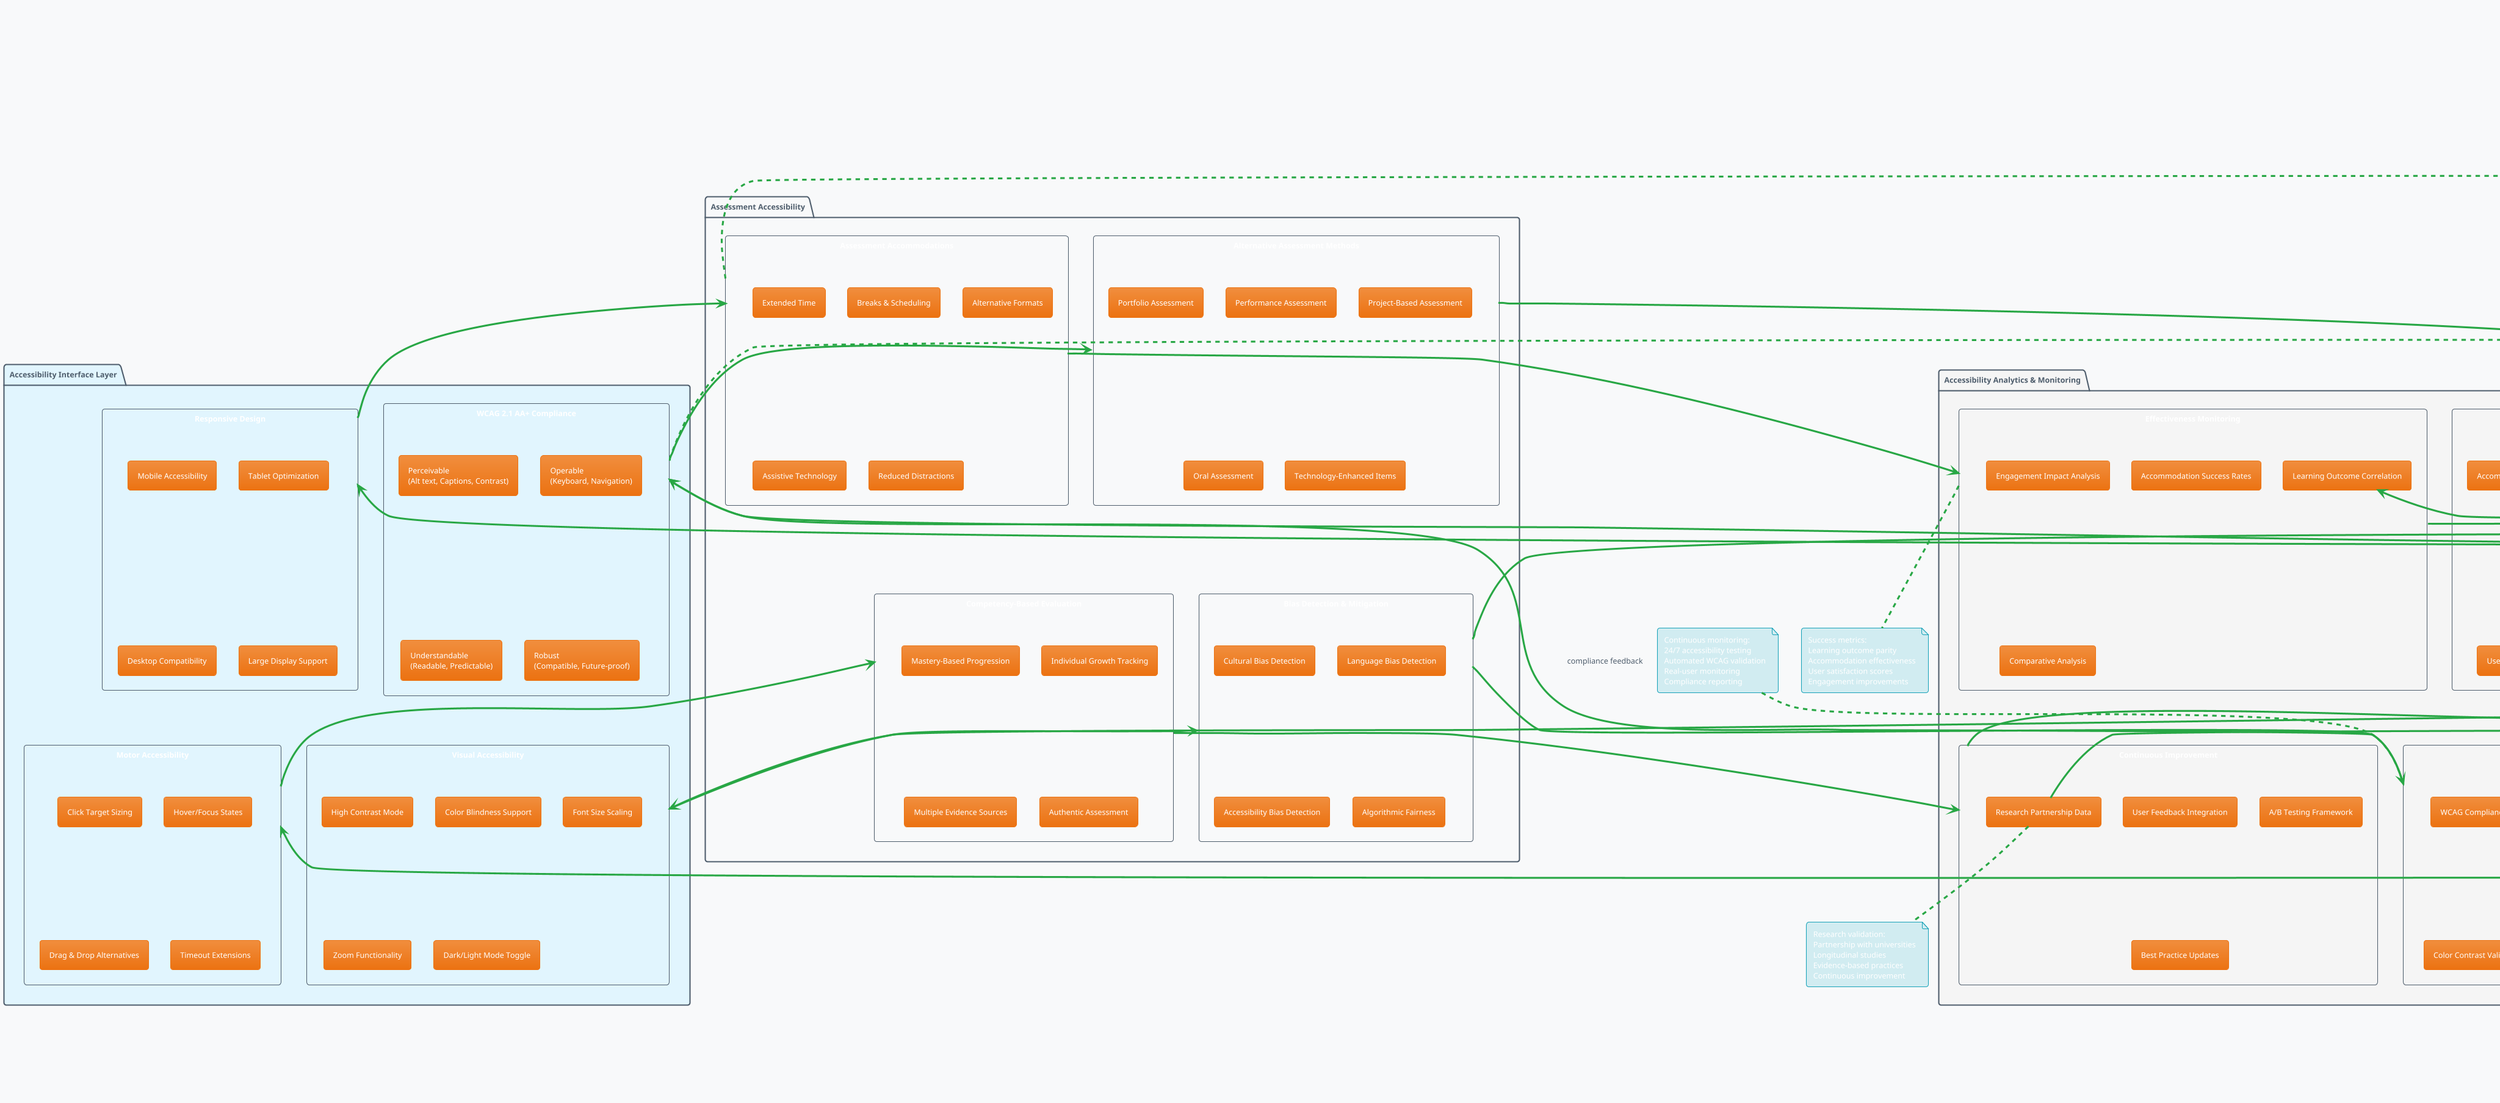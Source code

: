 @startuml EvalPoint Accessibility Architecture
!theme aws-orange

title EvalPoint - Accessibility Architecture\nUniversal Design for Learning (UDL) & WCAG 2.1 AA+ Implementation

skinparam backgroundColor #f8f9fa
skinparam componentStyle rectangle
skinparam rectangleBackgroundColor #ffffff
skinparam rectangleBorderColor #6c757d
skinparam arrowColor #28a745
skinparam noteBackgroundColor #d1ecf1
skinparam noteBorderColor #17a2b8

' Diverse User Base
package "Diverse User Base" as user_base #e8f5e8 {
  actor "Neurotypical Students" as neurotypical #lightblue
  actor "ADHD Students" as adhd #lightcoral
  actor "Autistic Students" as autism #lightgreen
  actor "Learning Disability Students" as ld #lightyellow
  actor "Twice-Exceptional Students" as twice_exceptional #lightpink
  actor "Visual Impairment Users" as visual_impairment #lightgray
  actor "Hearing Impairment Users" as hearing_impairment #lightsteelblue
  actor "Motor Impairment Users" as motor_impairment #lightcyan
}

' Accessibility Input Layer
package "Accessibility Input Layer" as input_layer #e3f2fd {
  component "Multi-Modal Input Support" as multimodal_input {
    component "Keyboard Navigation" as keyboard_nav
    component "Voice Recognition" as voice_recognition
    component "Eye Tracking Input" as eye_tracking
    component "Switch Access" as switch_access
    component "Touch & Gesture" as touch_gesture
    component "Brain-Computer Interface" as bci
  }
  
  component "Assistive Technology Integration" as at_integration {
    component "Screen Reader APIs\n(JAWS, NVDA, VoiceOver)" as screen_readers
    component "Dragon NaturallySpeaking" as dragon
    component "Tobii Eye Trackers" as tobii
    component "Alternative Keyboards" as alt_keyboards
    component "Communication Devices" as communication_devices
  }
  
  component "Input Adaptation" as input_adaptation {
    component "Sensitivity Adjustment" as sensitivity
    component "Timing Modifications" as timing_mods
    component "Input Filtering" as input_filtering
    component "Gesture Recognition" as gesture_recognition
    component "Error Prevention" as error_prevention
  }
}

' Content Adaptation Layer
package "Content Adaptation Layer" as content_adaptation #fff3e0 {
  component "Universal Design for Learning (UDL)" as udl {
    component "Multiple Means of\nRepresentation" as representation
    component "Multiple Means of\nEngagement" as engagement
    component "Multiple Means of\nAction/Expression" as action_expression
  }
  
  component "Representation Adaptations" as representation_adaptations {
    component "Visual Content\n(Text, Images, Videos)" as visual_content
    component "Auditory Content\n(Speech, Audio, Music)" as auditory_content
    component "Tactile Content\n(Haptic, Braille)" as tactile_content
    component "Multi-Sensory Content\n(Combined Modalities)" as multisensory_content
  }
  
  component "Cognitive Support" as cognitive_support {
    component "Cognitive Load Management" as cognitive_load
    component "Memory Aids" as memory_aids
    component "Attention Support" as attention_support
    component "Executive Function Support" as executive_function
    component "Processing Speed Adjustment" as processing_speed
  }
  
  component "Language & Communication" as language_support {
    component "Plain Language Processing" as plain_language
    component "Multiple Language Support" as multilingual
    component "Sign Language Integration" as sign_language
    component "Symbol Communication" as symbol_communication
    component "Text-to-Speech" as tts
    component "Speech-to-Text" as stt
  }
}

' Accommodation Engine
package "Accommodation Engine" as accommodation_engine #f3e5f5 {
  component "IEP/504 Plan Integration" as iep_integration {
    component "Accommodation Parser" as acc_parser
    component "Legal Requirement Mapping" as legal_mapping
    component "Automatic Application" as auto_application
    component "Progress Monitoring" as progress_monitoring
  }
  
  component "Dynamic Accommodation" as dynamic_accommodation {
    component "Real-Time Adjustment" as realtime_adjustment
    component "Context-Aware Adaptation" as context_adaptation
    component "Predictive Accommodation" as predictive_acc
    component "Machine Learning Optimization" as ml_optimization
  }
  
  component "Accommodation Library" as accommodation_library {
    component "Evidence-Based Accommodations" as evidence_based
    component "Research-Validated Strategies" as research_validated
    component "Customizable Options" as customizable
    component "Effectiveness Tracking" as effectiveness_tracking
  }
  
  component "Self-Advocacy Tools" as self_advocacy {
    component "Student-Initiated Requests" as student_requests
    component "Preference Settings" as preference_settings
    component "Feedback Mechanisms" as feedback_mechanisms
    component "Empowerment Features" as empowerment
  }
}

' Accessibility Interface Layer
package "Accessibility Interface Layer" as interface_layer #e1f5fe {
  component "WCAG 2.1 AA+ Compliance" as wcag_compliance {
    component "Perceivable\n(Alt text, Captions, Contrast)" as perceivable
    component "Operable\n(Keyboard, Navigation)" as operable
    component "Understandable\n(Readable, Predictable)" as understandable
    component "Robust\n(Compatible, Future-proof)" as robust
  }
  
  component "Responsive Design" as responsive_design {
    component "Mobile Accessibility" as mobile_accessibility
    component "Tablet Optimization" as tablet_optimization
    component "Desktop Compatibility" as desktop_compatibility
    component "Large Display Support" as large_display
  }
  
  component "Visual Accessibility" as visual_accessibility {
    component "High Contrast Mode" as high_contrast
    component "Color Blindness Support" as color_blindness
    component "Font Size Scaling" as font_scaling
    component "Zoom Functionality" as zoom_functionality
    component "Dark/Light Mode Toggle" as theme_toggle
  }
  
  component "Motor Accessibility" as motor_accessibility {
    component "Click Target Sizing" as click_targets
    component "Hover/Focus States" as hover_focus
    component "Drag & Drop Alternatives" as drag_drop_alt
    component "Timeout Extensions" as timeout_extensions
  }
}

' Assessment Accessibility
package "Assessment Accessibility" as assessment_accessibility #f8f9fa {
  component "Alternative Assessment Methods" as alt_assessment {
    component "Portfolio Assessment" as portfolio
    component "Performance Assessment" as performance
    component "Project-Based Assessment" as project_based
    component "Oral Assessment" as oral_assessment
    component "Technology-Enhanced Items" as tech_enhanced
  }
  
  component "Assessment Accommodations" as assessment_accommodations {
    component "Extended Time" as extended_time
    component "Breaks & Scheduling" as breaks_scheduling
    component "Alternative Formats" as alt_formats
    component "Assistive Technology" as assessment_at
    component "Reduced Distractions" as reduced_distractions
  }
  
  component "Bias Detection & Mitigation" as bias_detection {
    component "Cultural Bias Detection" as cultural_bias
    component "Language Bias Detection" as language_bias
    component "Accessibility Bias Detection" as accessibility_bias
    component "Algorithmic Fairness" as algorithmic_fairness
  }
  
  component "Competency-Based Evaluation" as competency_evaluation {
    component "Mastery-Based Progression" as mastery_progression
    component "Individual Growth Tracking" as growth_tracking
    component "Multiple Evidence Sources" as multiple_evidence
    component "Authentic Assessment" as authentic_assessment
  }
}

' Analytics & Monitoring
package "Accessibility Analytics & Monitoring" as accessibility_analytics #f5f5f5 {
  component "Usage Analytics" as usage_analytics {
    component "Accommodation Usage Tracking" as acc_usage_tracking
    component "Feature Adoption Metrics" as feature_adoption
    component "User Journey Analysis" as user_journey
    component "Accessibility Heatmaps" as accessibility_heatmaps
  }
  
  component "Effectiveness Monitoring" as effectiveness_monitoring {
    component "Learning Outcome Correlation" as outcome_correlation
    component "Engagement Impact Analysis" as engagement_impact
    component "Accommodation Success Rates" as acc_success_rates
    component "Comparative Analysis" as comparative_analysis
  }
  
  component "Automated Testing" as automated_testing {
    component "WCAG Compliance Testing" as wcag_testing
    component "Screen Reader Testing" as screen_reader_testing
    component "Color Contrast Validation" as contrast_validation
    component "Keyboard Navigation Testing" as keyboard_testing
  }
  
  component "Continuous Improvement" as continuous_improvement {
    component "User Feedback Integration" as user_feedback
    component "A/B Testing Framework" as accessibility_ab_testing
    component "Research Partnership Data" as research_partnership
    component "Best Practice Updates" as best_practice_updates
  }
}

' Data Flow Connections

' User base to input layer
neurotypical --> multimodal_input
adhd --> multimodal_input
autism --> multimodal_input
ld --> multimodal_input
twice_exceptional --> multimodal_input
visual_impairment --> at_integration
hearing_impairment --> at_integration
motor_impairment --> at_integration

' Input layer to content adaptation
multimodal_input --> udl
at_integration --> representation_adaptations
input_adaptation --> cognitive_support

' Content adaptation to accommodation engine
udl --> iep_integration
representation_adaptations --> dynamic_accommodation
cognitive_support --> accommodation_library
language_support --> self_advocacy

' Accommodation engine to interface layer
iep_integration --> wcag_compliance
dynamic_accommodation --> responsive_design
accommodation_library --> visual_accessibility
self_advocacy --> motor_accessibility

' Interface layer to assessment accessibility
wcag_compliance --> alt_assessment
responsive_design --> assessment_accommodations
visual_accessibility --> bias_detection
motor_accessibility --> competency_evaluation

' Assessment accessibility to analytics
alt_assessment --> usage_analytics
assessment_accommodations --> effectiveness_monitoring
bias_detection --> automated_testing
competency_evaluation --> continuous_improvement

' Feedback loops
usage_analytics --> dynamic_accommodation : usage insights
effectiveness_monitoring --> accommodation_library : effectiveness data
automated_testing --> wcag_compliance : compliance feedback
continuous_improvement --> udl : improvement recommendations

' Cross-layer connections
self_advocacy --> usage_analytics : self-advocacy data
bias_detection --> ml_optimization : bias mitigation
effectiveness_tracking --> outcome_correlation : correlation data
research_partnership --> evidence_based : research updates

' Notes with Accessibility Specifications
note right of udl : UDL Implementation:\n✓ Multiple representations\n✓ Choice and autonomy\n✓ Varied expression methods\n✓ Engagement optimization

note right of wcag_compliance : WCAG 2.1 AA+ Standards:\n✓ 4.5:1 contrast ratio\n✓ Full keyboard navigation\n✓ Screen reader compatibility\n✓ Error identification

note right of iep_integration : Legal Compliance:\n✓ IDEA requirements\n✓ Section 504 compliance\n✓ ADA accommodation\n✓ State-specific regulations

note right of assessment_accommodations : Assessment Equity:\n✓ Standardized accommodations\n✓ Individual modifications\n✓ Technology integration\n✓ Bias-free evaluation

' Performance specifications
note top of dynamic_accommodation : Real-time adaptation:\n<200ms response time\nContext-aware adjustments\nPredictive optimization\nML-driven personalization

note top of automated_testing : Continuous monitoring:\n24/7 accessibility testing\nAutomated WCAG validation\nReal-user monitoring\nCompliance reporting

' Research and validation
note bottom of research_partnership : Research validation:\nPartnership with universities\nLongitudinal studies\nEvidence-based practices\nContinuous improvement

note bottom of effectiveness_monitoring : Success metrics:\nLearning outcome parity\nAccommodation effectiveness\nUser satisfaction scores\nEngagement improvements

' Neurodiversity support
note left of cognitive_support : Neurodiversity support:\n✓ ADHD-friendly design\n✓ Autism accommodations\n✓ Executive function aids\n✓ Sensory considerations

@enduml